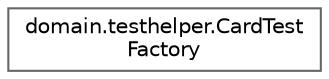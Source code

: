 digraph "Gráfico de jerarquía de clases"
{
 // LATEX_PDF_SIZE
  bgcolor="transparent";
  edge [fontname=Helvetica,fontsize=10,labelfontname=Helvetica,labelfontsize=10];
  node [fontname=Helvetica,fontsize=10,shape=box,height=0.2,width=0.4];
  rankdir="LR";
  Node0 [id="Node000000",label="domain.testhelper.CardTest\lFactory",height=0.2,width=0.4,color="grey40", fillcolor="white", style="filled",URL="$classdomain_1_1testhelper_1_1_card_test_factory.html",tooltip=" "];
}
